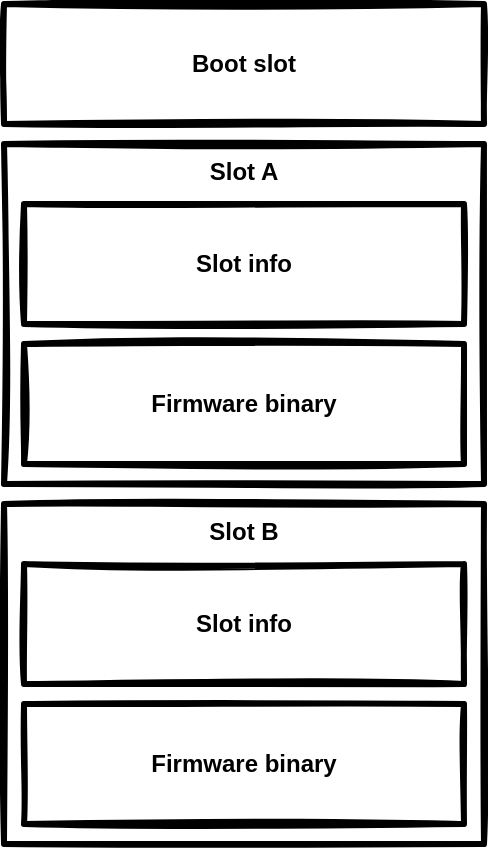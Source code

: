 <mxfile version="20.3.0" type="device"><diagram id="bmyOXZM9XRw8kDUjSQ3V" name="Page-1"><mxGraphModel dx="1422" dy="905" grid="1" gridSize="10" guides="1" tooltips="1" connect="1" arrows="1" fold="1" page="1" pageScale="1" pageWidth="850" pageHeight="1100" math="0" shadow="0"><root><mxCell id="0"/><mxCell id="1" parent="0"/><mxCell id="MspHwLLHqiDxSpzg6sDa-1" value="Boot slot" style="rounded=0;whiteSpace=wrap;html=1;strokeWidth=3;fontStyle=1;sketch=1;" vertex="1" parent="1"><mxGeometry x="80" y="170" width="240" height="60" as="geometry"/></mxCell><mxCell id="MspHwLLHqiDxSpzg6sDa-3" value="Slot A" style="rounded=0;whiteSpace=wrap;html=1;strokeWidth=3;fontStyle=1;sketch=1;verticalAlign=top;" vertex="1" parent="1"><mxGeometry x="80" y="240" width="240" height="170" as="geometry"/></mxCell><mxCell id="MspHwLLHqiDxSpzg6sDa-5" value="Slot info" style="rounded=0;whiteSpace=wrap;html=1;strokeWidth=3;sketch=1;fontStyle=1" vertex="1" parent="1"><mxGeometry x="90" y="270" width="220" height="60" as="geometry"/></mxCell><mxCell id="MspHwLLHqiDxSpzg6sDa-6" value="Firmware binary" style="rounded=0;whiteSpace=wrap;html=1;strokeWidth=3;sketch=1;fontStyle=1" vertex="1" parent="1"><mxGeometry x="90" y="340" width="220" height="60" as="geometry"/></mxCell><mxCell id="MspHwLLHqiDxSpzg6sDa-7" value="Slot B" style="rounded=0;whiteSpace=wrap;html=1;strokeWidth=3;fontStyle=1;sketch=1;verticalAlign=top;" vertex="1" parent="1"><mxGeometry x="80" y="420" width="240" height="170" as="geometry"/></mxCell><mxCell id="MspHwLLHqiDxSpzg6sDa-8" value="Slot info" style="rounded=0;whiteSpace=wrap;html=1;strokeWidth=3;sketch=1;fontStyle=1" vertex="1" parent="1"><mxGeometry x="90" y="450" width="220" height="60" as="geometry"/></mxCell><mxCell id="MspHwLLHqiDxSpzg6sDa-9" value="Firmware binary" style="rounded=0;whiteSpace=wrap;html=1;strokeWidth=3;sketch=1;fontStyle=1" vertex="1" parent="1"><mxGeometry x="90" y="520" width="220" height="60" as="geometry"/></mxCell></root></mxGraphModel></diagram></mxfile>